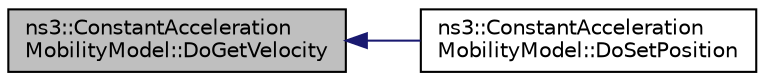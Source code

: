 digraph "ns3::ConstantAccelerationMobilityModel::DoGetVelocity"
{
  edge [fontname="Helvetica",fontsize="10",labelfontname="Helvetica",labelfontsize="10"];
  node [fontname="Helvetica",fontsize="10",shape=record];
  rankdir="LR";
  Node1 [label="ns3::ConstantAcceleration\lMobilityModel::DoGetVelocity",height=0.2,width=0.4,color="black", fillcolor="grey75", style="filled", fontcolor="black"];
  Node1 -> Node2 [dir="back",color="midnightblue",fontsize="10",style="solid"];
  Node2 [label="ns3::ConstantAcceleration\lMobilityModel::DoSetPosition",height=0.2,width=0.4,color="black", fillcolor="white", style="filled",URL="$d1/d36/classns3_1_1ConstantAccelerationMobilityModel.html#aecb88ce81b31454da0c65746de1763a6"];
}
